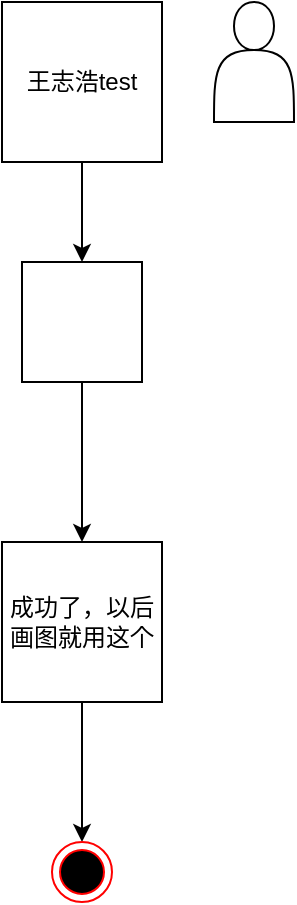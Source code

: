 <mxfile version="14.7.0" type="github">
  <diagram id="JiDC-wCwQEAlLpPEnV7n" name="Page-1">
    <mxGraphModel dx="1388" dy="754" grid="1" gridSize="10" guides="1" tooltips="1" connect="1" arrows="1" fold="1" page="1" pageScale="1" pageWidth="827" pageHeight="1169" math="0" shadow="0">
      <root>
        <mxCell id="0" />
        <mxCell id="1" parent="0" />
        <mxCell id="bwrTzcqRVCQtfXUB_IuM-1" value="王志浩test" style="whiteSpace=wrap;html=1;aspect=fixed;" vertex="1" parent="1">
          <mxGeometry x="374" y="120" width="80" height="80" as="geometry" />
        </mxCell>
        <mxCell id="bwrTzcqRVCQtfXUB_IuM-7" style="edgeStyle=orthogonalEdgeStyle;rounded=0;orthogonalLoop=1;jettySize=auto;html=1;exitX=0.5;exitY=1;exitDx=0;exitDy=0;" edge="1" parent="1" source="bwrTzcqRVCQtfXUB_IuM-2" target="bwrTzcqRVCQtfXUB_IuM-3">
          <mxGeometry relative="1" as="geometry" />
        </mxCell>
        <mxCell id="bwrTzcqRVCQtfXUB_IuM-2" value="" style="whiteSpace=wrap;html=1;aspect=fixed;" vertex="1" parent="1">
          <mxGeometry x="384" y="250" width="60" height="60" as="geometry" />
        </mxCell>
        <mxCell id="bwrTzcqRVCQtfXUB_IuM-8" style="edgeStyle=orthogonalEdgeStyle;rounded=0;orthogonalLoop=1;jettySize=auto;html=1;exitX=0.5;exitY=1;exitDx=0;exitDy=0;" edge="1" parent="1" source="bwrTzcqRVCQtfXUB_IuM-3" target="bwrTzcqRVCQtfXUB_IuM-6">
          <mxGeometry relative="1" as="geometry" />
        </mxCell>
        <mxCell id="bwrTzcqRVCQtfXUB_IuM-3" value="成功了，以后画图就用这个" style="whiteSpace=wrap;html=1;aspect=fixed;" vertex="1" parent="1">
          <mxGeometry x="374" y="390" width="80" height="80" as="geometry" />
        </mxCell>
        <mxCell id="bwrTzcqRVCQtfXUB_IuM-4" value="" style="endArrow=classic;html=1;" edge="1" parent="1" source="bwrTzcqRVCQtfXUB_IuM-1" target="bwrTzcqRVCQtfXUB_IuM-2">
          <mxGeometry width="50" height="50" relative="1" as="geometry">
            <mxPoint x="390" y="410" as="sourcePoint" />
            <mxPoint x="430" y="490" as="targetPoint" />
          </mxGeometry>
        </mxCell>
        <mxCell id="bwrTzcqRVCQtfXUB_IuM-5" value="" style="shape=actor;whiteSpace=wrap;html=1;" vertex="1" parent="1">
          <mxGeometry x="480" y="120" width="40" height="60" as="geometry" />
        </mxCell>
        <mxCell id="bwrTzcqRVCQtfXUB_IuM-6" value="" style="ellipse;html=1;shape=endState;fillColor=#000000;strokeColor=#ff0000;" vertex="1" parent="1">
          <mxGeometry x="399" y="540" width="30" height="30" as="geometry" />
        </mxCell>
      </root>
    </mxGraphModel>
  </diagram>
</mxfile>
